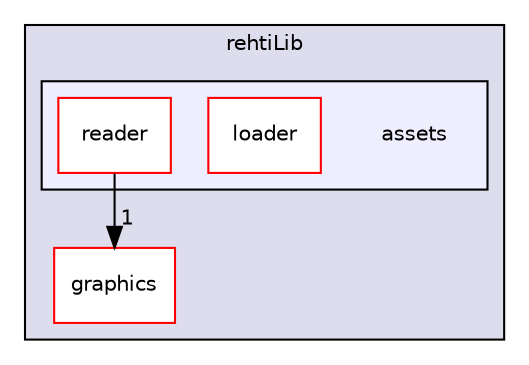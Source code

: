 digraph "assets" {
  compound=true
  node [ fontsize="10", fontname="Helvetica"];
  edge [ labelfontsize="10", labelfontname="Helvetica"];
  subgraph clusterdir_7fa43ed9e3a99b48e16a111b5b91381b {
    graph [ bgcolor="#ddddee", pencolor="black", label="rehtiLib" fontname="Helvetica", fontsize="10", URL="dir_7fa43ed9e3a99b48e16a111b5b91381b.html"]
  dir_5311ac799357c12e8d6677b53f5ac4d2 [shape=box label="graphics" fillcolor="white" style="filled" color="red" URL="dir_5311ac799357c12e8d6677b53f5ac4d2.html"];
  subgraph clusterdir_c06811b8199beb4c697950829a4c58ec {
    graph [ bgcolor="#eeeeff", pencolor="black", label="" URL="dir_c06811b8199beb4c697950829a4c58ec.html"];
    dir_c06811b8199beb4c697950829a4c58ec [shape=plaintext label="assets"];
  dir_5052f0e1322f73ae296b782a1ee4bbae [shape=box label="loader" fillcolor="white" style="filled" color="red" URL="dir_5052f0e1322f73ae296b782a1ee4bbae.html"];
  dir_d85eafc286aeae2d5a8b6180bc2e9606 [shape=box label="reader" fillcolor="white" style="filled" color="red" URL="dir_d85eafc286aeae2d5a8b6180bc2e9606.html"];
  }
  }
  dir_d85eafc286aeae2d5a8b6180bc2e9606->dir_5311ac799357c12e8d6677b53f5ac4d2 [headlabel="1", labeldistance=1.5 headhref="dir_000008_000001.html"];
}
